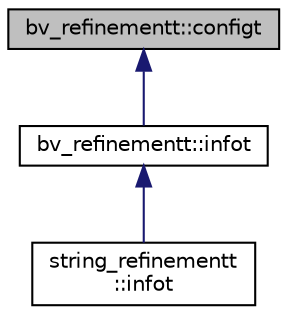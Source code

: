 digraph "bv_refinementt::configt"
{
 // LATEX_PDF_SIZE
  bgcolor="transparent";
  edge [fontname="Helvetica",fontsize="10",labelfontname="Helvetica",labelfontsize="10"];
  node [fontname="Helvetica",fontsize="10",shape=record];
  Node1 [label="bv_refinementt::configt",height=0.2,width=0.4,color="black", fillcolor="grey75", style="filled", fontcolor="black",tooltip=" "];
  Node1 -> Node2 [dir="back",color="midnightblue",fontsize="10",style="solid",fontname="Helvetica"];
  Node2 [label="bv_refinementt::infot",height=0.2,width=0.4,color="black",URL="$structbv__refinementt_1_1infot.html",tooltip=" "];
  Node2 -> Node3 [dir="back",color="midnightblue",fontsize="10",style="solid",fontname="Helvetica"];
  Node3 [label="string_refinementt\l::infot",height=0.2,width=0.4,color="black",URL="$structstring__refinementt_1_1infot.html",tooltip="string_refinementt constructor arguments"];
}
